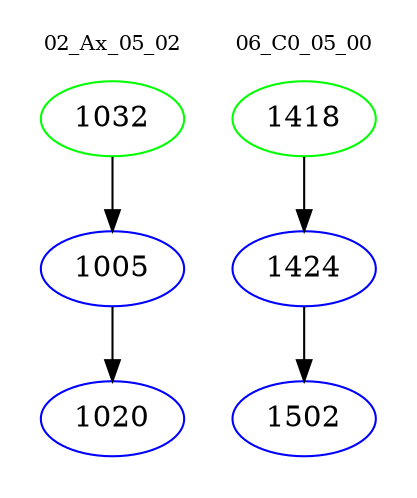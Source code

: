 digraph{
subgraph cluster_0 {
color = white
label = "02_Ax_05_02";
fontsize=10;
T0_1032 [label="1032", color="green"]
T0_1032 -> T0_1005 [color="black"]
T0_1005 [label="1005", color="blue"]
T0_1005 -> T0_1020 [color="black"]
T0_1020 [label="1020", color="blue"]
}
subgraph cluster_1 {
color = white
label = "06_C0_05_00";
fontsize=10;
T1_1418 [label="1418", color="green"]
T1_1418 -> T1_1424 [color="black"]
T1_1424 [label="1424", color="blue"]
T1_1424 -> T1_1502 [color="black"]
T1_1502 [label="1502", color="blue"]
}
}
